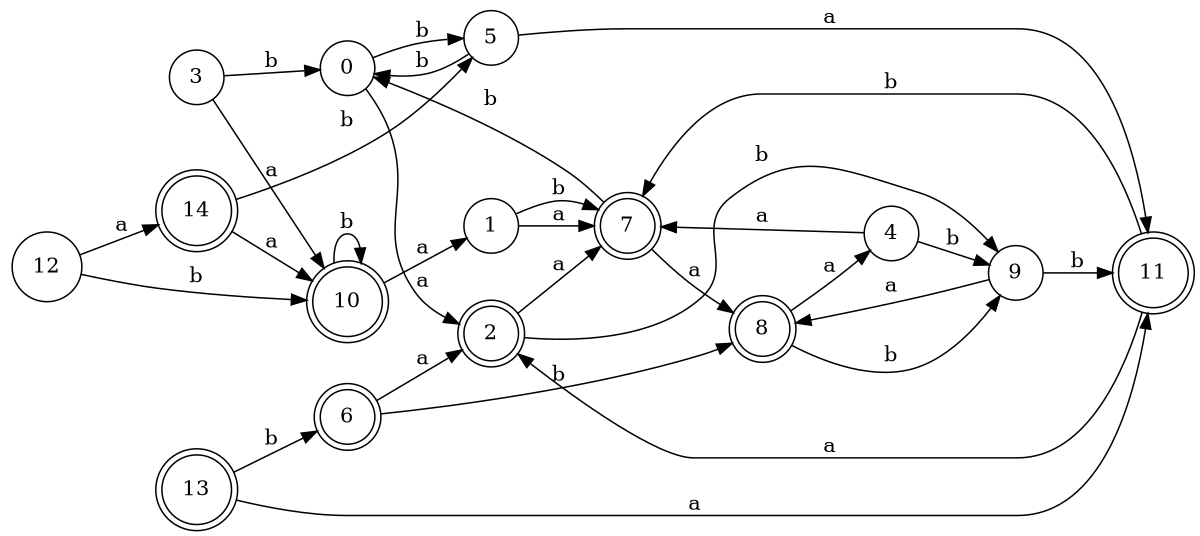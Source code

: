 digraph n12_7 {
__start0 [label="" shape="none"];

rankdir=LR;
size="8,5";

s0 [style="filled", color="black", fillcolor="white" shape="circle", label="0"];
s1 [style="filled", color="black", fillcolor="white" shape="circle", label="1"];
s2 [style="rounded,filled", color="black", fillcolor="white" shape="doublecircle", label="2"];
s3 [style="filled", color="black", fillcolor="white" shape="circle", label="3"];
s4 [style="filled", color="black", fillcolor="white" shape="circle", label="4"];
s5 [style="filled", color="black", fillcolor="white" shape="circle", label="5"];
s6 [style="rounded,filled", color="black", fillcolor="white" shape="doublecircle", label="6"];
s7 [style="rounded,filled", color="black", fillcolor="white" shape="doublecircle", label="7"];
s8 [style="rounded,filled", color="black", fillcolor="white" shape="doublecircle", label="8"];
s9 [style="filled", color="black", fillcolor="white" shape="circle", label="9"];
s10 [style="rounded,filled", color="black", fillcolor="white" shape="doublecircle", label="10"];
s11 [style="rounded,filled", color="black", fillcolor="white" shape="doublecircle", label="11"];
s12 [style="filled", color="black", fillcolor="white" shape="circle", label="12"];
s13 [style="rounded,filled", color="black", fillcolor="white" shape="doublecircle", label="13"];
s14 [style="rounded,filled", color="black", fillcolor="white" shape="doublecircle", label="14"];
s0 -> s2 [label="a"];
s0 -> s5 [label="b"];
s1 -> s7 [label="a"];
s1 -> s7 [label="b"];
s2 -> s7 [label="a"];
s2 -> s9 [label="b"];
s3 -> s10 [label="a"];
s3 -> s0 [label="b"];
s4 -> s7 [label="a"];
s4 -> s9 [label="b"];
s5 -> s11 [label="a"];
s5 -> s0 [label="b"];
s6 -> s2 [label="a"];
s6 -> s8 [label="b"];
s7 -> s8 [label="a"];
s7 -> s0 [label="b"];
s8 -> s4 [label="a"];
s8 -> s9 [label="b"];
s9 -> s8 [label="a"];
s9 -> s11 [label="b"];
s10 -> s1 [label="a"];
s10 -> s10 [label="b"];
s11 -> s2 [label="a"];
s11 -> s7 [label="b"];
s12 -> s14 [label="a"];
s12 -> s10 [label="b"];
s13 -> s11 [label="a"];
s13 -> s6 [label="b"];
s14 -> s10 [label="a"];
s14 -> s5 [label="b"];

}